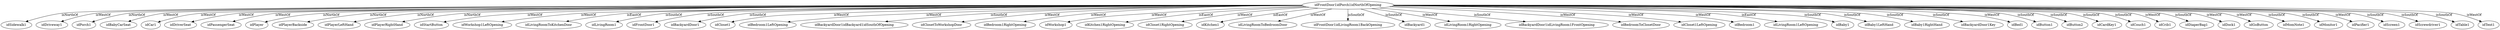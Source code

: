 strict digraph  {
idFrontDoor1idPorch1idNorthOfOpening [node_type=entity_node];
idSidewalk1 [node_type=entity_node];
idDriveway1 [node_type=entity_node];
idPorch1 [node_type=entity_node];
idBabyCarSeat [node_type=entity_node];
idCar1 [node_type=entity_node];
idDriverSeat [node_type=entity_node];
idPassengerSeat [node_type=entity_node];
idPlayer [node_type=entity_node];
idPlayerBackside [node_type=entity_node];
idPlayerLeftHand [node_type=entity_node];
idPlayerRightHand [node_type=entity_node];
idStartButton [node_type=entity_node];
idWorkshop1LeftOpening [node_type=entity_node];
idLivingRoomToKitchenDoor [node_type=entity_node];
idLivingRoom1 [node_type=entity_node];
idFrontDoor1 [node_type=entity_node];
idBackyardDoor1 [node_type=entity_node];
idCloset1 [node_type=entity_node];
idBedroom1LeftOpening [node_type=entity_node];
idBackyardDoor1idBackyard1idSouthOfOpening [node_type=entity_node];
idClosetToWorkshopDoor [node_type=entity_node];
idBedroom1RightOpening [node_type=entity_node];
idWorkshop1 [node_type=entity_node];
idKitchen1RightOpening [node_type=entity_node];
idCloset1RightOpening [node_type=entity_node];
idKitchen1 [node_type=entity_node];
idLivingRoomToBedroomDoor [node_type=entity_node];
idFrontDoor1idLivingRoom1BackOpening [node_type=entity_node];
idBackyard1 [node_type=entity_node];
idLivingRoom1RightOpening [node_type=entity_node];
idBackyardDoor1idLivingRoom1FrontOpening [node_type=entity_node];
idBedroomToClosetDoor [node_type=entity_node];
idCloset1LeftOpening [node_type=entity_node];
idBedroom1 [node_type=entity_node];
idLivingRoom1LeftOpening [node_type=entity_node];
idBaby1 [node_type=entity_node];
idBaby1LeftHand [node_type=entity_node];
idBaby1RightHand [node_type=entity_node];
idBackyardDoor1Key [node_type=entity_node];
idBed1 [node_type=entity_node];
idButton1 [node_type=entity_node];
idButton2 [node_type=entity_node];
idCardKey1 [node_type=entity_node];
idCouch1 [node_type=entity_node];
idCrib1 [node_type=entity_node];
idDiaperBag1 [node_type=entity_node];
idDock1 [node_type=entity_node];
idGoButton [node_type=entity_node];
idMomNote1 [node_type=entity_node];
idMonitor1 [node_type=entity_node];
idPacifier1 [node_type=entity_node];
idScreen1 [node_type=entity_node];
idScrewdriver1 [node_type=entity_node];
idTable1 [node_type=entity_node];
idTent1 [node_type=entity_node];
idFrontDoor1idPorch1idNorthOfOpening -> idSidewalk1  [edge_type=relationship, label=isNorthOf];
idFrontDoor1idPorch1idNorthOfOpening -> idDriveway1  [edge_type=relationship, label=isWestOf];
idFrontDoor1idPorch1idNorthOfOpening -> idPorch1  [edge_type=relationship, label=isNorthOf];
idFrontDoor1idPorch1idNorthOfOpening -> idBabyCarSeat  [edge_type=relationship, label=isWestOf];
idFrontDoor1idPorch1idNorthOfOpening -> idCar1  [edge_type=relationship, label=isWestOf];
idFrontDoor1idPorch1idNorthOfOpening -> idDriverSeat  [edge_type=relationship, label=isWestOf];
idFrontDoor1idPorch1idNorthOfOpening -> idPassengerSeat  [edge_type=relationship, label=isWestOf];
idFrontDoor1idPorch1idNorthOfOpening -> idPlayer  [edge_type=relationship, label=isNorthOf];
idFrontDoor1idPorch1idNorthOfOpening -> idPlayerBackside  [edge_type=relationship, label=isNorthOf];
idFrontDoor1idPorch1idNorthOfOpening -> idPlayerLeftHand  [edge_type=relationship, label=isNorthOf];
idFrontDoor1idPorch1idNorthOfOpening -> idPlayerRightHand  [edge_type=relationship, label=isNorthOf];
idFrontDoor1idPorch1idNorthOfOpening -> idStartButton  [edge_type=relationship, label=isWestOf];
idFrontDoor1idPorch1idNorthOfOpening -> idWorkshop1LeftOpening  [edge_type=relationship, label=isWestOf];
idFrontDoor1idPorch1idNorthOfOpening -> idLivingRoomToKitchenDoor  [edge_type=relationship, label=isEastOf];
idFrontDoor1idPorch1idNorthOfOpening -> idLivingRoom1  [edge_type=relationship, label=isSouthOf];
idFrontDoor1idPorch1idNorthOfOpening -> idFrontDoor1  [edge_type=relationship, label=isSouthOf];
idFrontDoor1idPorch1idNorthOfOpening -> idBackyardDoor1  [edge_type=relationship, label=isSouthOf];
idFrontDoor1idPorch1idNorthOfOpening -> idCloset1  [edge_type=relationship, label=isWestOf];
idFrontDoor1idPorch1idNorthOfOpening -> idBedroom1LeftOpening  [edge_type=relationship, label=isWestOf];
idFrontDoor1idPorch1idNorthOfOpening -> idBackyardDoor1idBackyard1idSouthOfOpening  [edge_type=relationship, label=isSouthOf];
idFrontDoor1idPorch1idNorthOfOpening -> idClosetToWorkshopDoor  [edge_type=relationship, label=isWestOf];
idFrontDoor1idPorch1idNorthOfOpening -> idBedroom1RightOpening  [edge_type=relationship, label=isWestOf];
idFrontDoor1idPorch1idNorthOfOpening -> idWorkshop1  [edge_type=relationship, label=isWestOf];
idFrontDoor1idPorch1idNorthOfOpening -> idKitchen1RightOpening  [edge_type=relationship, label=isEastOf];
idFrontDoor1idPorch1idNorthOfOpening -> idCloset1RightOpening  [edge_type=relationship, label=isWestOf];
idFrontDoor1idPorch1idNorthOfOpening -> idKitchen1  [edge_type=relationship, label=isEastOf];
idFrontDoor1idPorch1idNorthOfOpening -> idLivingRoomToBedroomDoor  [edge_type=relationship, label=isWestOf];
idFrontDoor1idPorch1idNorthOfOpening -> idFrontDoor1idLivingRoom1BackOpening  [edge_type=relationship, label=isSouthOf];
idFrontDoor1idPorch1idNorthOfOpening -> idBackyard1  [edge_type=relationship, label=isSouthOf];
idFrontDoor1idPorch1idNorthOfOpening -> idLivingRoom1RightOpening  [edge_type=relationship, label=isWestOf];
idFrontDoor1idPorch1idNorthOfOpening -> idBackyardDoor1idLivingRoom1FrontOpening  [edge_type=relationship, label=isSouthOf];
idFrontDoor1idPorch1idNorthOfOpening -> idBedroomToClosetDoor  [edge_type=relationship, label=isWestOf];
idFrontDoor1idPorch1idNorthOfOpening -> idCloset1LeftOpening  [edge_type=relationship, label=isWestOf];
idFrontDoor1idPorch1idNorthOfOpening -> idBedroom1  [edge_type=relationship, label=isWestOf];
idFrontDoor1idPorch1idNorthOfOpening -> idLivingRoom1LeftOpening  [edge_type=relationship, label=isEastOf];
idFrontDoor1idPorch1idNorthOfOpening -> idBaby1  [edge_type=relationship, label=isSouthOf];
idFrontDoor1idPorch1idNorthOfOpening -> idBaby1LeftHand  [edge_type=relationship, label=isSouthOf];
idFrontDoor1idPorch1idNorthOfOpening -> idBaby1RightHand  [edge_type=relationship, label=isSouthOf];
idFrontDoor1idPorch1idNorthOfOpening -> idBackyardDoor1Key  [edge_type=relationship, label=isSouthOf];
idFrontDoor1idPorch1idNorthOfOpening -> idBed1  [edge_type=relationship, label=isWestOf];
idFrontDoor1idPorch1idNorthOfOpening -> idButton1  [edge_type=relationship, label=isSouthOf];
idFrontDoor1idPorch1idNorthOfOpening -> idButton2  [edge_type=relationship, label=isSouthOf];
idFrontDoor1idPorch1idNorthOfOpening -> idCardKey1  [edge_type=relationship, label=isSouthOf];
idFrontDoor1idPorch1idNorthOfOpening -> idCouch1  [edge_type=relationship, label=isSouthOf];
idFrontDoor1idPorch1idNorthOfOpening -> idCrib1  [edge_type=relationship, label=isWestOf];
idFrontDoor1idPorch1idNorthOfOpening -> idDiaperBag1  [edge_type=relationship, label=isSouthOf];
idFrontDoor1idPorch1idNorthOfOpening -> idDock1  [edge_type=relationship, label=isWestOf];
idFrontDoor1idPorch1idNorthOfOpening -> idGoButton  [edge_type=relationship, label=isWestOf];
idFrontDoor1idPorch1idNorthOfOpening -> idMomNote1  [edge_type=relationship, label=isSouthOf];
idFrontDoor1idPorch1idNorthOfOpening -> idMonitor1  [edge_type=relationship, label=isSouthOf];
idFrontDoor1idPorch1idNorthOfOpening -> idPacifier1  [edge_type=relationship, label=isWestOf];
idFrontDoor1idPorch1idNorthOfOpening -> idScreen1  [edge_type=relationship, label=isSouthOf];
idFrontDoor1idPorch1idNorthOfOpening -> idScrewdriver1  [edge_type=relationship, label=isSouthOf];
idFrontDoor1idPorch1idNorthOfOpening -> idTable1  [edge_type=relationship, label=isSouthOf];
idFrontDoor1idPorch1idNorthOfOpening -> idTent1  [edge_type=relationship, label=isWestOf];
}
